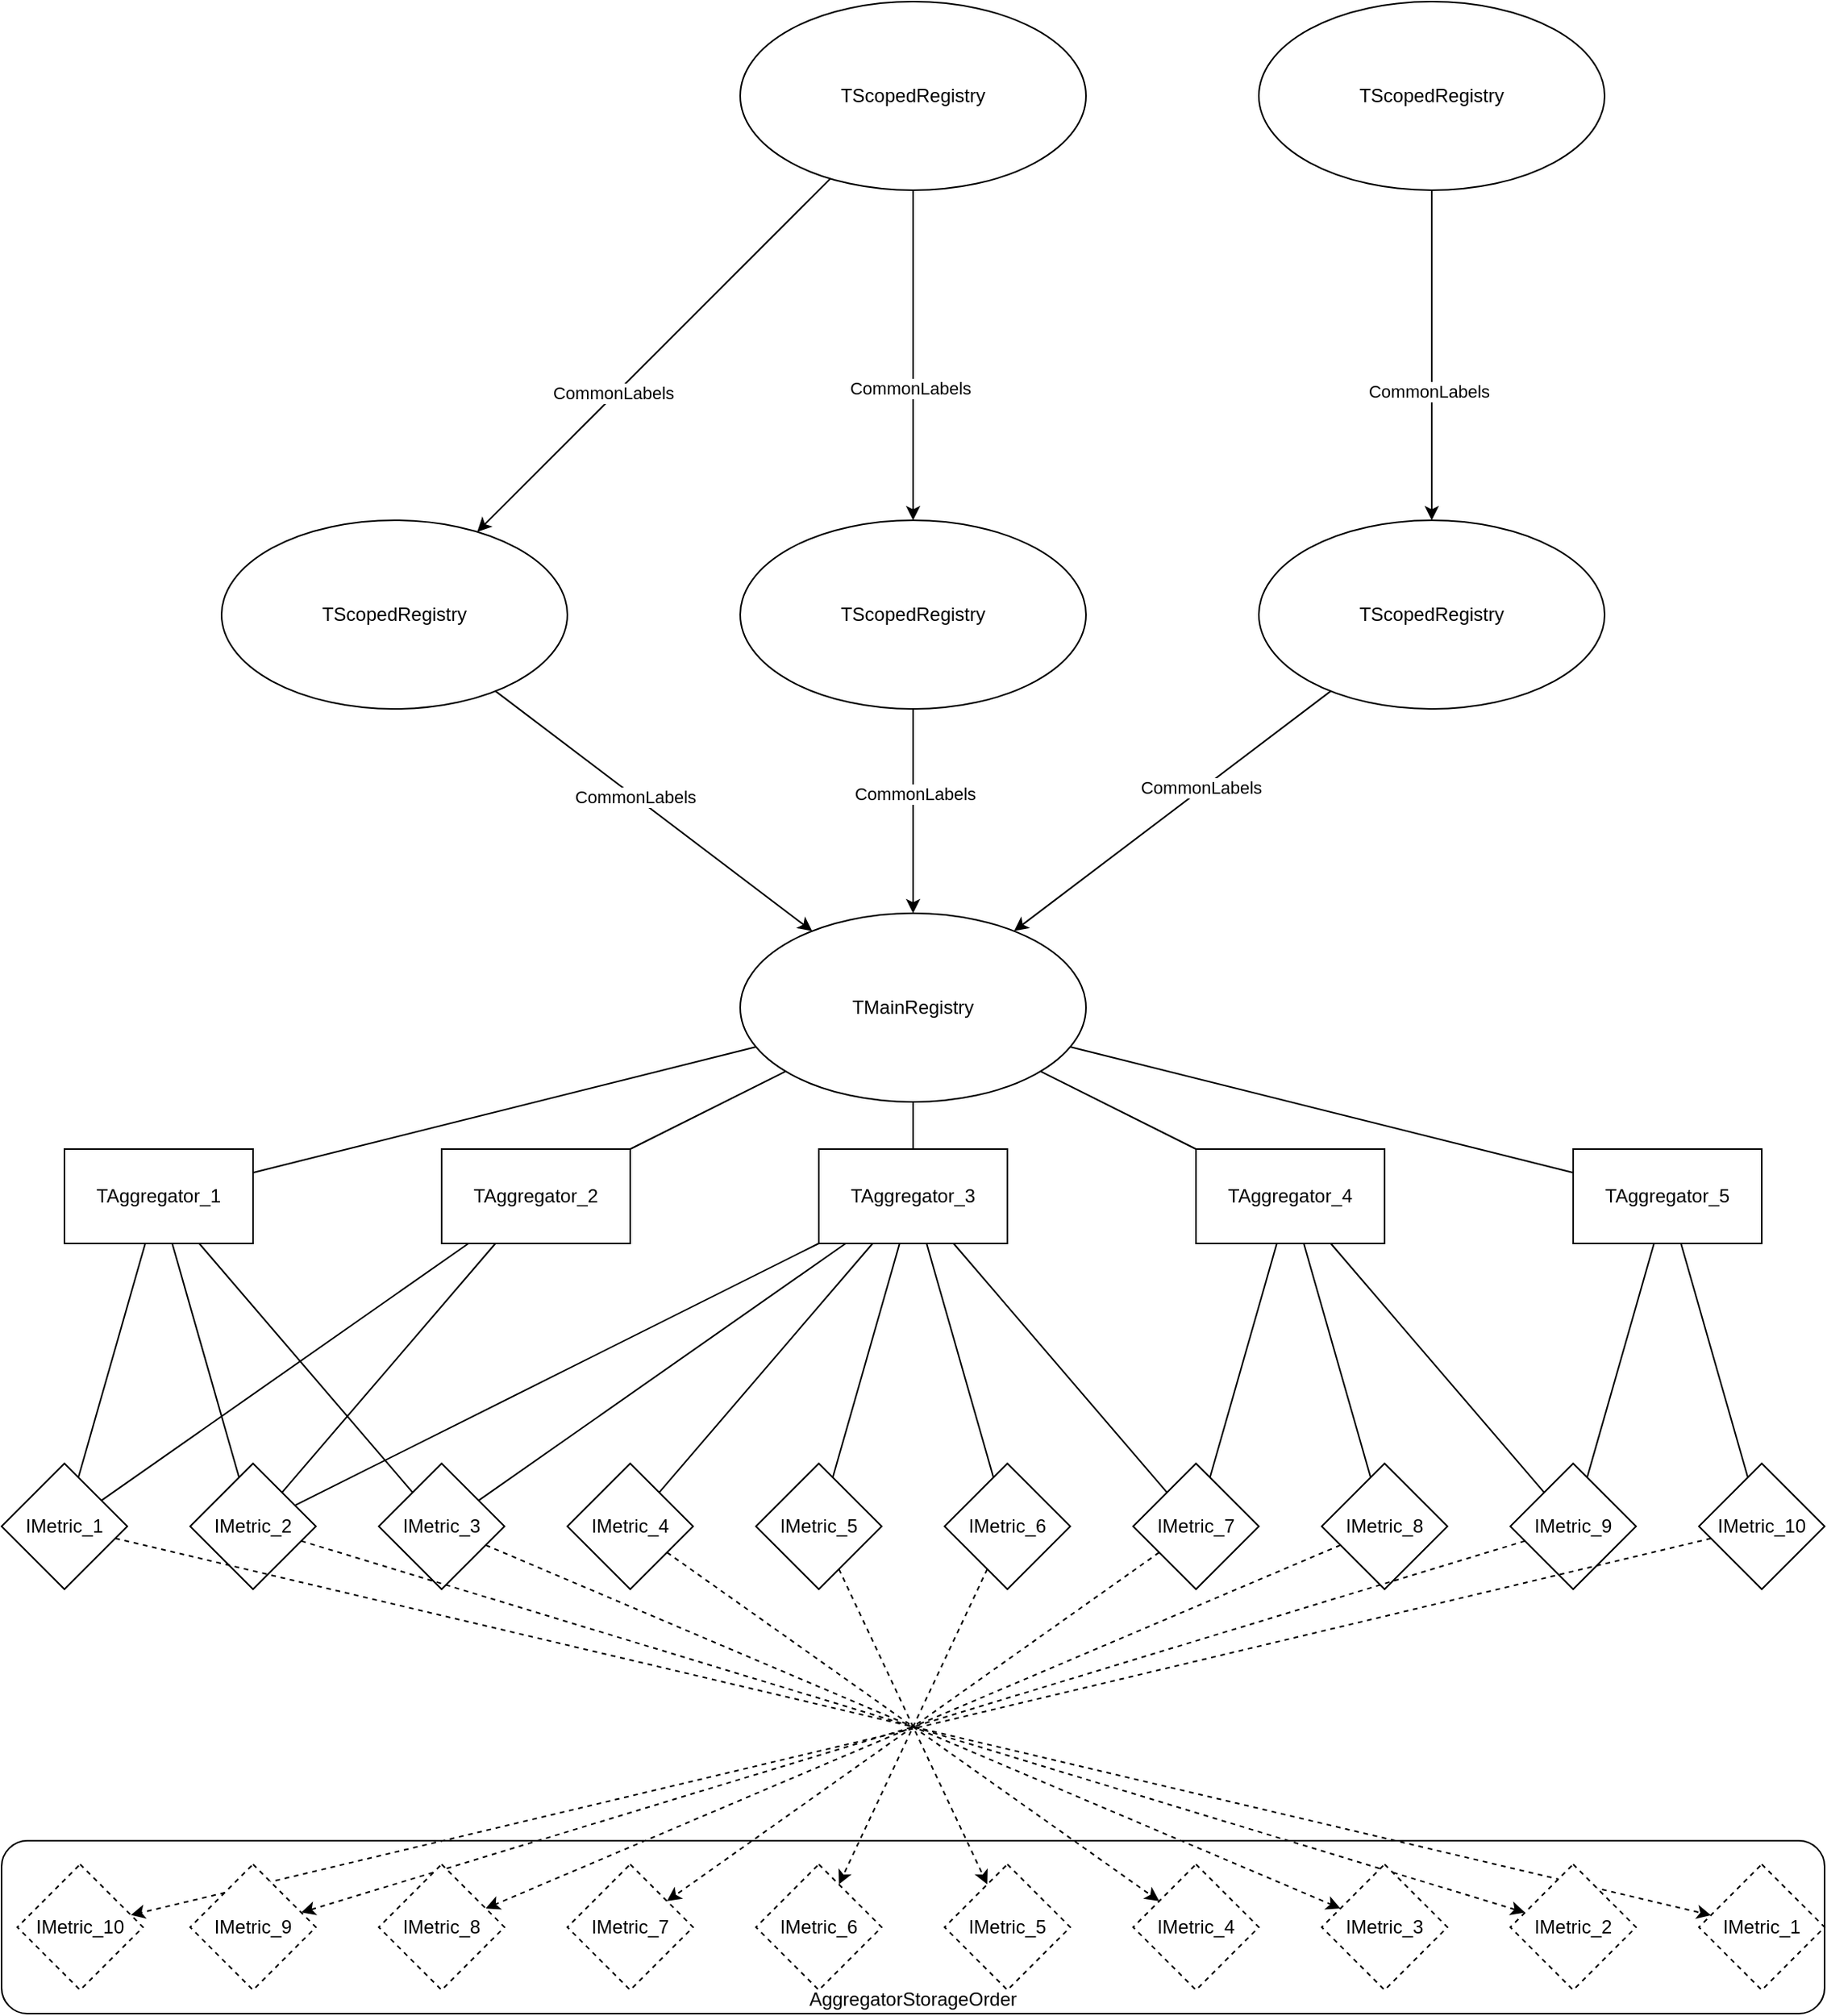 <mxfile version="21.7.4" type="device">
  <diagram id="R2lEEEUBdFMjLlhIrx00" name="Page-1">
    <mxGraphModel dx="2876" dy="2267" grid="1" gridSize="10" guides="1" tooltips="1" connect="1" arrows="1" fold="1" page="1" pageScale="1" pageWidth="850" pageHeight="1100" math="0" shadow="0" extFonts="Permanent Marker^https://fonts.googleapis.com/css?family=Permanent+Marker">
      <root>
        <mxCell id="0" />
        <mxCell id="1" parent="0" />
        <mxCell id="NZUyc3dxwzERvjgSjI8_-11" value="TMainRegistry" style="ellipse;whiteSpace=wrap;html=1;" vertex="1" parent="1">
          <mxGeometry x="350" y="50" width="220" height="120" as="geometry" />
        </mxCell>
        <mxCell id="NZUyc3dxwzERvjgSjI8_-12" value="TAggregator_1" style="rounded=0;whiteSpace=wrap;html=1;" vertex="1" parent="1">
          <mxGeometry x="-80" y="200" width="120" height="60" as="geometry" />
        </mxCell>
        <mxCell id="NZUyc3dxwzERvjgSjI8_-13" value="TAggregator_2" style="rounded=0;whiteSpace=wrap;html=1;" vertex="1" parent="1">
          <mxGeometry x="160" y="200" width="120" height="60" as="geometry" />
        </mxCell>
        <mxCell id="NZUyc3dxwzERvjgSjI8_-14" value="TAggregator_3" style="rounded=0;whiteSpace=wrap;html=1;" vertex="1" parent="1">
          <mxGeometry x="400" y="200" width="120" height="60" as="geometry" />
        </mxCell>
        <mxCell id="NZUyc3dxwzERvjgSjI8_-15" value="TAggregator_4" style="rounded=0;whiteSpace=wrap;html=1;" vertex="1" parent="1">
          <mxGeometry x="640" y="200" width="120" height="60" as="geometry" />
        </mxCell>
        <mxCell id="NZUyc3dxwzERvjgSjI8_-16" value="TAggregator_5" style="rounded=0;whiteSpace=wrap;html=1;" vertex="1" parent="1">
          <mxGeometry x="880" y="200" width="120" height="60" as="geometry" />
        </mxCell>
        <mxCell id="NZUyc3dxwzERvjgSjI8_-17" value="" style="endArrow=none;html=1;rounded=0;" edge="1" parent="1" source="NZUyc3dxwzERvjgSjI8_-12" target="NZUyc3dxwzERvjgSjI8_-11">
          <mxGeometry width="50" height="50" relative="1" as="geometry">
            <mxPoint x="400" y="500" as="sourcePoint" />
            <mxPoint x="450" y="450" as="targetPoint" />
          </mxGeometry>
        </mxCell>
        <mxCell id="NZUyc3dxwzERvjgSjI8_-18" value="" style="endArrow=none;html=1;rounded=0;" edge="1" parent="1" source="NZUyc3dxwzERvjgSjI8_-13" target="NZUyc3dxwzERvjgSjI8_-11">
          <mxGeometry width="50" height="50" relative="1" as="geometry">
            <mxPoint x="410" y="510" as="sourcePoint" />
            <mxPoint x="460" y="460" as="targetPoint" />
          </mxGeometry>
        </mxCell>
        <mxCell id="NZUyc3dxwzERvjgSjI8_-19" value="" style="endArrow=none;html=1;rounded=0;" edge="1" parent="1" source="NZUyc3dxwzERvjgSjI8_-14" target="NZUyc3dxwzERvjgSjI8_-11">
          <mxGeometry width="50" height="50" relative="1" as="geometry">
            <mxPoint x="420" y="520" as="sourcePoint" />
            <mxPoint x="470" y="470" as="targetPoint" />
          </mxGeometry>
        </mxCell>
        <mxCell id="NZUyc3dxwzERvjgSjI8_-20" value="" style="endArrow=none;html=1;rounded=0;" edge="1" parent="1" source="NZUyc3dxwzERvjgSjI8_-15" target="NZUyc3dxwzERvjgSjI8_-11">
          <mxGeometry width="50" height="50" relative="1" as="geometry">
            <mxPoint x="430" y="530" as="sourcePoint" />
            <mxPoint x="480" y="480" as="targetPoint" />
          </mxGeometry>
        </mxCell>
        <mxCell id="NZUyc3dxwzERvjgSjI8_-21" value="" style="endArrow=none;html=1;rounded=0;" edge="1" parent="1" source="NZUyc3dxwzERvjgSjI8_-16" target="NZUyc3dxwzERvjgSjI8_-11">
          <mxGeometry width="50" height="50" relative="1" as="geometry">
            <mxPoint x="440" y="540" as="sourcePoint" />
            <mxPoint x="490" y="490" as="targetPoint" />
          </mxGeometry>
        </mxCell>
        <mxCell id="NZUyc3dxwzERvjgSjI8_-22" value="IMetric_2" style="rhombus;whiteSpace=wrap;html=1;" vertex="1" parent="1">
          <mxGeometry y="400" width="80" height="80" as="geometry" />
        </mxCell>
        <mxCell id="NZUyc3dxwzERvjgSjI8_-23" value="IMetric_3" style="rhombus;whiteSpace=wrap;html=1;" vertex="1" parent="1">
          <mxGeometry x="120" y="400" width="80" height="80" as="geometry" />
        </mxCell>
        <mxCell id="NZUyc3dxwzERvjgSjI8_-24" value="IMetric_5" style="rhombus;whiteSpace=wrap;html=1;" vertex="1" parent="1">
          <mxGeometry x="360" y="400" width="80" height="80" as="geometry" />
        </mxCell>
        <mxCell id="NZUyc3dxwzERvjgSjI8_-25" value="IMetric_7" style="rhombus;whiteSpace=wrap;html=1;" vertex="1" parent="1">
          <mxGeometry x="600" y="400" width="80" height="80" as="geometry" />
        </mxCell>
        <mxCell id="NZUyc3dxwzERvjgSjI8_-26" value="IMetric_8" style="rhombus;whiteSpace=wrap;html=1;" vertex="1" parent="1">
          <mxGeometry x="720" y="400" width="80" height="80" as="geometry" />
        </mxCell>
        <mxCell id="NZUyc3dxwzERvjgSjI8_-27" value="IMetric_9" style="rhombus;whiteSpace=wrap;html=1;" vertex="1" parent="1">
          <mxGeometry x="840" y="400" width="80" height="80" as="geometry" />
        </mxCell>
        <mxCell id="NZUyc3dxwzERvjgSjI8_-28" value="IMetric_10" style="rhombus;whiteSpace=wrap;html=1;" vertex="1" parent="1">
          <mxGeometry x="960" y="400" width="80" height="80" as="geometry" />
        </mxCell>
        <mxCell id="NZUyc3dxwzERvjgSjI8_-29" value="IMetric_6" style="rhombus;whiteSpace=wrap;html=1;" vertex="1" parent="1">
          <mxGeometry x="480" y="400" width="80" height="80" as="geometry" />
        </mxCell>
        <mxCell id="NZUyc3dxwzERvjgSjI8_-30" value="IMetric_1" style="rhombus;whiteSpace=wrap;html=1;" vertex="1" parent="1">
          <mxGeometry x="-120" y="400" width="80" height="80" as="geometry" />
        </mxCell>
        <mxCell id="NZUyc3dxwzERvjgSjI8_-31" value="IMetric_4" style="rhombus;whiteSpace=wrap;html=1;" vertex="1" parent="1">
          <mxGeometry x="240" y="400" width="80" height="80" as="geometry" />
        </mxCell>
        <mxCell id="NZUyc3dxwzERvjgSjI8_-32" value="" style="endArrow=none;html=1;rounded=0;" edge="1" parent="1" source="NZUyc3dxwzERvjgSjI8_-30" target="NZUyc3dxwzERvjgSjI8_-12">
          <mxGeometry width="50" height="50" relative="1" as="geometry">
            <mxPoint x="660" y="510" as="sourcePoint" />
            <mxPoint x="250" y="440" as="targetPoint" />
          </mxGeometry>
        </mxCell>
        <mxCell id="NZUyc3dxwzERvjgSjI8_-33" value="" style="endArrow=none;html=1;rounded=0;" edge="1" parent="1" source="NZUyc3dxwzERvjgSjI8_-30" target="NZUyc3dxwzERvjgSjI8_-13">
          <mxGeometry width="50" height="50" relative="1" as="geometry">
            <mxPoint x="670" y="520" as="sourcePoint" />
            <mxPoint x="260" y="450" as="targetPoint" />
          </mxGeometry>
        </mxCell>
        <mxCell id="NZUyc3dxwzERvjgSjI8_-34" value="" style="endArrow=none;html=1;rounded=0;" edge="1" parent="1" source="NZUyc3dxwzERvjgSjI8_-22" target="NZUyc3dxwzERvjgSjI8_-12">
          <mxGeometry width="50" height="50" relative="1" as="geometry">
            <mxPoint x="680" y="530" as="sourcePoint" />
            <mxPoint x="270" y="460" as="targetPoint" />
          </mxGeometry>
        </mxCell>
        <mxCell id="NZUyc3dxwzERvjgSjI8_-35" value="" style="endArrow=none;html=1;rounded=0;" edge="1" parent="1" source="NZUyc3dxwzERvjgSjI8_-22" target="NZUyc3dxwzERvjgSjI8_-13">
          <mxGeometry width="50" height="50" relative="1" as="geometry">
            <mxPoint x="690" y="540" as="sourcePoint" />
            <mxPoint x="280" y="470" as="targetPoint" />
          </mxGeometry>
        </mxCell>
        <mxCell id="NZUyc3dxwzERvjgSjI8_-36" value="" style="endArrow=none;html=1;rounded=0;" edge="1" parent="1" source="NZUyc3dxwzERvjgSjI8_-22" target="NZUyc3dxwzERvjgSjI8_-14">
          <mxGeometry width="50" height="50" relative="1" as="geometry">
            <mxPoint x="700" y="550" as="sourcePoint" />
            <mxPoint x="290" y="480" as="targetPoint" />
          </mxGeometry>
        </mxCell>
        <mxCell id="NZUyc3dxwzERvjgSjI8_-37" value="" style="endArrow=none;html=1;rounded=0;" edge="1" parent="1" source="NZUyc3dxwzERvjgSjI8_-23" target="NZUyc3dxwzERvjgSjI8_-14">
          <mxGeometry width="50" height="50" relative="1" as="geometry">
            <mxPoint x="740" y="880" as="sourcePoint" />
            <mxPoint x="330" y="810" as="targetPoint" />
          </mxGeometry>
        </mxCell>
        <mxCell id="NZUyc3dxwzERvjgSjI8_-38" value="" style="endArrow=none;html=1;rounded=0;" edge="1" parent="1" source="NZUyc3dxwzERvjgSjI8_-31" target="NZUyc3dxwzERvjgSjI8_-14">
          <mxGeometry width="50" height="50" relative="1" as="geometry">
            <mxPoint x="750" y="890" as="sourcePoint" />
            <mxPoint x="340" y="820" as="targetPoint" />
          </mxGeometry>
        </mxCell>
        <mxCell id="NZUyc3dxwzERvjgSjI8_-39" value="" style="endArrow=none;html=1;rounded=0;" edge="1" parent="1" source="NZUyc3dxwzERvjgSjI8_-24" target="NZUyc3dxwzERvjgSjI8_-14">
          <mxGeometry width="50" height="50" relative="1" as="geometry">
            <mxPoint x="760" y="890" as="sourcePoint" />
            <mxPoint x="350" y="820" as="targetPoint" />
          </mxGeometry>
        </mxCell>
        <mxCell id="NZUyc3dxwzERvjgSjI8_-40" value="" style="endArrow=none;html=1;rounded=0;" edge="1" parent="1" source="NZUyc3dxwzERvjgSjI8_-29" target="NZUyc3dxwzERvjgSjI8_-14">
          <mxGeometry width="50" height="50" relative="1" as="geometry">
            <mxPoint x="770" y="910" as="sourcePoint" />
            <mxPoint x="360" y="840" as="targetPoint" />
          </mxGeometry>
        </mxCell>
        <mxCell id="NZUyc3dxwzERvjgSjI8_-41" value="" style="endArrow=none;html=1;rounded=0;" edge="1" parent="1" source="NZUyc3dxwzERvjgSjI8_-28" target="NZUyc3dxwzERvjgSjI8_-16">
          <mxGeometry width="50" height="50" relative="1" as="geometry">
            <mxPoint x="780" y="920" as="sourcePoint" />
            <mxPoint x="370" y="850" as="targetPoint" />
          </mxGeometry>
        </mxCell>
        <mxCell id="NZUyc3dxwzERvjgSjI8_-42" value="" style="endArrow=none;html=1;rounded=0;" edge="1" parent="1" source="NZUyc3dxwzERvjgSjI8_-23" target="NZUyc3dxwzERvjgSjI8_-12">
          <mxGeometry width="50" height="50" relative="1" as="geometry">
            <mxPoint x="750" y="890" as="sourcePoint" />
            <mxPoint x="340" y="820" as="targetPoint" />
          </mxGeometry>
        </mxCell>
        <mxCell id="NZUyc3dxwzERvjgSjI8_-43" value="" style="endArrow=none;html=1;rounded=0;" edge="1" parent="1" source="NZUyc3dxwzERvjgSjI8_-27" target="NZUyc3dxwzERvjgSjI8_-16">
          <mxGeometry width="50" height="50" relative="1" as="geometry">
            <mxPoint x="790" y="930" as="sourcePoint" />
            <mxPoint x="380" y="860" as="targetPoint" />
          </mxGeometry>
        </mxCell>
        <mxCell id="NZUyc3dxwzERvjgSjI8_-44" value="" style="endArrow=none;html=1;rounded=0;" edge="1" parent="1" source="NZUyc3dxwzERvjgSjI8_-27" target="NZUyc3dxwzERvjgSjI8_-15">
          <mxGeometry width="50" height="50" relative="1" as="geometry">
            <mxPoint x="800" y="940" as="sourcePoint" />
            <mxPoint x="390" y="870" as="targetPoint" />
          </mxGeometry>
        </mxCell>
        <mxCell id="NZUyc3dxwzERvjgSjI8_-45" value="" style="endArrow=none;html=1;rounded=0;" edge="1" parent="1" source="NZUyc3dxwzERvjgSjI8_-26" target="NZUyc3dxwzERvjgSjI8_-15">
          <mxGeometry width="50" height="50" relative="1" as="geometry">
            <mxPoint x="810" y="950" as="sourcePoint" />
            <mxPoint x="400" y="880" as="targetPoint" />
          </mxGeometry>
        </mxCell>
        <mxCell id="NZUyc3dxwzERvjgSjI8_-46" value="" style="endArrow=none;html=1;rounded=0;" edge="1" parent="1" source="NZUyc3dxwzERvjgSjI8_-25" target="NZUyc3dxwzERvjgSjI8_-15">
          <mxGeometry width="50" height="50" relative="1" as="geometry">
            <mxPoint x="820" y="960" as="sourcePoint" />
            <mxPoint x="410" y="890" as="targetPoint" />
          </mxGeometry>
        </mxCell>
        <mxCell id="NZUyc3dxwzERvjgSjI8_-47" value="" style="endArrow=none;html=1;rounded=0;" edge="1" parent="1" source="NZUyc3dxwzERvjgSjI8_-25" target="NZUyc3dxwzERvjgSjI8_-14">
          <mxGeometry width="50" height="50" relative="1" as="geometry">
            <mxPoint x="830" y="970" as="sourcePoint" />
            <mxPoint x="420" y="900" as="targetPoint" />
          </mxGeometry>
        </mxCell>
        <mxCell id="NZUyc3dxwzERvjgSjI8_-51" value="AggregatorStorageOrder" style="rounded=1;whiteSpace=wrap;html=1;verticalAlign=bottom;" vertex="1" parent="1">
          <mxGeometry x="-120" y="640" width="1160" height="110" as="geometry" />
        </mxCell>
        <mxCell id="NZUyc3dxwzERvjgSjI8_-52" value="" style="endArrow=classic;html=1;rounded=0;dashed=1;" edge="1" parent="1" source="NZUyc3dxwzERvjgSjI8_-28" target="NZUyc3dxwzERvjgSjI8_-63">
          <mxGeometry width="50" height="50" relative="1" as="geometry">
            <mxPoint x="-150" y="590" as="sourcePoint" />
            <mxPoint x="-80" y="640" as="targetPoint" />
          </mxGeometry>
        </mxCell>
        <mxCell id="NZUyc3dxwzERvjgSjI8_-53" value="" style="endArrow=classic;html=1;rounded=0;dashed=1;" edge="1" parent="1" source="NZUyc3dxwzERvjgSjI8_-27" target="NZUyc3dxwzERvjgSjI8_-67">
          <mxGeometry width="50" height="50" relative="1" as="geometry">
            <mxPoint x="976" y="456" as="sourcePoint" />
            <mxPoint x="210" y="900" as="targetPoint" />
          </mxGeometry>
        </mxCell>
        <mxCell id="NZUyc3dxwzERvjgSjI8_-54" value="" style="endArrow=classic;html=1;rounded=0;dashed=1;" edge="1" parent="1" source="NZUyc3dxwzERvjgSjI8_-26" target="NZUyc3dxwzERvjgSjI8_-66">
          <mxGeometry width="50" height="50" relative="1" as="geometry">
            <mxPoint x="866" y="466" as="sourcePoint" />
            <mxPoint x="220" y="910" as="targetPoint" />
          </mxGeometry>
        </mxCell>
        <mxCell id="NZUyc3dxwzERvjgSjI8_-55" value="" style="endArrow=classic;html=1;rounded=0;dashed=1;" edge="1" parent="1" source="NZUyc3dxwzERvjgSjI8_-31" target="NZUyc3dxwzERvjgSjI8_-70">
          <mxGeometry width="50" height="50" relative="1" as="geometry">
            <mxPoint x="876" y="476" as="sourcePoint" />
            <mxPoint x="230" y="920" as="targetPoint" />
          </mxGeometry>
        </mxCell>
        <mxCell id="NZUyc3dxwzERvjgSjI8_-56" value="" style="endArrow=classic;html=1;rounded=0;dashed=1;" edge="1" parent="1" source="NZUyc3dxwzERvjgSjI8_-29" target="NZUyc3dxwzERvjgSjI8_-68">
          <mxGeometry width="50" height="50" relative="1" as="geometry">
            <mxPoint x="886" y="486" as="sourcePoint" />
            <mxPoint x="240" y="930" as="targetPoint" />
          </mxGeometry>
        </mxCell>
        <mxCell id="NZUyc3dxwzERvjgSjI8_-57" value="" style="endArrow=classic;html=1;rounded=0;dashed=1;" edge="1" parent="1" source="NZUyc3dxwzERvjgSjI8_-24" target="NZUyc3dxwzERvjgSjI8_-69">
          <mxGeometry width="50" height="50" relative="1" as="geometry">
            <mxPoint x="896" y="496" as="sourcePoint" />
            <mxPoint x="250" y="940" as="targetPoint" />
          </mxGeometry>
        </mxCell>
        <mxCell id="NZUyc3dxwzERvjgSjI8_-59" value="" style="endArrow=classic;html=1;rounded=0;dashed=1;" edge="1" parent="1" source="NZUyc3dxwzERvjgSjI8_-23" target="NZUyc3dxwzERvjgSjI8_-71">
          <mxGeometry width="50" height="50" relative="1" as="geometry">
            <mxPoint x="916" y="516" as="sourcePoint" />
            <mxPoint x="270" y="960" as="targetPoint" />
          </mxGeometry>
        </mxCell>
        <mxCell id="NZUyc3dxwzERvjgSjI8_-61" value="" style="endArrow=classic;html=1;rounded=0;dashed=1;" edge="1" parent="1" source="NZUyc3dxwzERvjgSjI8_-22" target="NZUyc3dxwzERvjgSjI8_-72">
          <mxGeometry width="50" height="50" relative="1" as="geometry">
            <mxPoint x="936" y="536" as="sourcePoint" />
            <mxPoint x="290" y="980" as="targetPoint" />
          </mxGeometry>
        </mxCell>
        <mxCell id="NZUyc3dxwzERvjgSjI8_-62" value="" style="endArrow=classic;html=1;rounded=0;dashed=1;" edge="1" parent="1" source="NZUyc3dxwzERvjgSjI8_-30" target="NZUyc3dxwzERvjgSjI8_-73">
          <mxGeometry width="50" height="50" relative="1" as="geometry">
            <mxPoint x="946" y="546" as="sourcePoint" />
            <mxPoint x="300" y="990" as="targetPoint" />
          </mxGeometry>
        </mxCell>
        <mxCell id="NZUyc3dxwzERvjgSjI8_-63" value="IMetric_10" style="rhombus;whiteSpace=wrap;html=1;dashed=1;" vertex="1" parent="1">
          <mxGeometry x="-110" y="655" width="80" height="80" as="geometry" />
        </mxCell>
        <mxCell id="NZUyc3dxwzERvjgSjI8_-66" value="IMetric_8" style="rhombus;whiteSpace=wrap;html=1;dashed=1;" vertex="1" parent="1">
          <mxGeometry x="120" y="655" width="80" height="80" as="geometry" />
        </mxCell>
        <mxCell id="NZUyc3dxwzERvjgSjI8_-67" value="IMetric_9" style="rhombus;whiteSpace=wrap;html=1;dashed=1;" vertex="1" parent="1">
          <mxGeometry y="655" width="80" height="80" as="geometry" />
        </mxCell>
        <mxCell id="NZUyc3dxwzERvjgSjI8_-69" value="IMetric_5" style="rhombus;whiteSpace=wrap;html=1;dashed=1;" vertex="1" parent="1">
          <mxGeometry x="480" y="655" width="80" height="80" as="geometry" />
        </mxCell>
        <mxCell id="NZUyc3dxwzERvjgSjI8_-70" value="IMetric_4" style="rhombus;whiteSpace=wrap;html=1;dashed=1;" vertex="1" parent="1">
          <mxGeometry x="600" y="655" width="80" height="80" as="geometry" />
        </mxCell>
        <mxCell id="NZUyc3dxwzERvjgSjI8_-71" value="IMetric_3" style="rhombus;whiteSpace=wrap;html=1;dashed=1;" vertex="1" parent="1">
          <mxGeometry x="720" y="655" width="80" height="80" as="geometry" />
        </mxCell>
        <mxCell id="NZUyc3dxwzERvjgSjI8_-72" value="IMetric_2" style="rhombus;whiteSpace=wrap;html=1;dashed=1;" vertex="1" parent="1">
          <mxGeometry x="840" y="655" width="80" height="80" as="geometry" />
        </mxCell>
        <mxCell id="NZUyc3dxwzERvjgSjI8_-73" value="IMetric_1" style="rhombus;whiteSpace=wrap;html=1;dashed=1;" vertex="1" parent="1">
          <mxGeometry x="960" y="655" width="80" height="80" as="geometry" />
        </mxCell>
        <mxCell id="NZUyc3dxwzERvjgSjI8_-75" value="" style="endArrow=classic;html=1;rounded=0;dashed=1;" edge="1" parent="1" source="NZUyc3dxwzERvjgSjI8_-25" target="NZUyc3dxwzERvjgSjI8_-65">
          <mxGeometry width="50" height="50" relative="1" as="geometry">
            <mxPoint x="622" y="462" as="sourcePoint" />
            <mxPoint x="230" y="920" as="targetPoint" />
          </mxGeometry>
        </mxCell>
        <mxCell id="NZUyc3dxwzERvjgSjI8_-68" value="IMetric_6" style="rhombus;whiteSpace=wrap;html=1;dashed=1;" vertex="1" parent="1">
          <mxGeometry x="360" y="655" width="80" height="80" as="geometry" />
        </mxCell>
        <mxCell id="NZUyc3dxwzERvjgSjI8_-65" value="IMetric_7" style="rhombus;whiteSpace=wrap;html=1;dashed=1;" vertex="1" parent="1">
          <mxGeometry x="240" y="655" width="80" height="80" as="geometry" />
        </mxCell>
        <mxCell id="NZUyc3dxwzERvjgSjI8_-77" value="TScopedRegistry" style="ellipse;whiteSpace=wrap;html=1;" vertex="1" parent="1">
          <mxGeometry x="20" y="-200" width="220" height="120" as="geometry" />
        </mxCell>
        <mxCell id="NZUyc3dxwzERvjgSjI8_-78" value="TScopedRegistry" style="ellipse;whiteSpace=wrap;html=1;" vertex="1" parent="1">
          <mxGeometry x="350" y="-530" width="220" height="120" as="geometry" />
        </mxCell>
        <mxCell id="NZUyc3dxwzERvjgSjI8_-79" value="TScopedRegistry" style="ellipse;whiteSpace=wrap;html=1;" vertex="1" parent="1">
          <mxGeometry x="350" y="-200" width="220" height="120" as="geometry" />
        </mxCell>
        <mxCell id="NZUyc3dxwzERvjgSjI8_-80" value="TScopedRegistry" style="ellipse;whiteSpace=wrap;html=1;" vertex="1" parent="1">
          <mxGeometry x="680" y="-200" width="220" height="120" as="geometry" />
        </mxCell>
        <mxCell id="NZUyc3dxwzERvjgSjI8_-81" value="" style="endArrow=classic;html=1;rounded=0;" edge="1" parent="1" source="NZUyc3dxwzERvjgSjI8_-78" target="NZUyc3dxwzERvjgSjI8_-77">
          <mxGeometry width="50" height="50" relative="1" as="geometry">
            <mxPoint x="140" y="-310" as="sourcePoint" />
            <mxPoint x="190" y="-360" as="targetPoint" />
          </mxGeometry>
        </mxCell>
        <mxCell id="NZUyc3dxwzERvjgSjI8_-93" value="CommonLabels" style="edgeLabel;html=1;align=center;verticalAlign=middle;resizable=0;points=[];" vertex="1" connectable="0" parent="NZUyc3dxwzERvjgSjI8_-81">
          <mxGeometry x="0.232" y="-1" relative="1" as="geometry">
            <mxPoint y="-1" as="offset" />
          </mxGeometry>
        </mxCell>
        <mxCell id="NZUyc3dxwzERvjgSjI8_-82" value="" style="endArrow=classic;html=1;rounded=0;" edge="1" parent="1" source="NZUyc3dxwzERvjgSjI8_-78" target="NZUyc3dxwzERvjgSjI8_-79">
          <mxGeometry width="50" height="50" relative="1" as="geometry">
            <mxPoint x="394" y="-406" as="sourcePoint" />
            <mxPoint x="206" y="-184" as="targetPoint" />
          </mxGeometry>
        </mxCell>
        <mxCell id="NZUyc3dxwzERvjgSjI8_-94" value="CommonLabels" style="edgeLabel;html=1;align=center;verticalAlign=middle;resizable=0;points=[];" vertex="1" connectable="0" parent="NZUyc3dxwzERvjgSjI8_-82">
          <mxGeometry x="0.2" y="-2" relative="1" as="geometry">
            <mxPoint as="offset" />
          </mxGeometry>
        </mxCell>
        <mxCell id="NZUyc3dxwzERvjgSjI8_-83" value="" style="endArrow=classic;html=1;rounded=0;" edge="1" parent="1" source="NZUyc3dxwzERvjgSjI8_-77" target="NZUyc3dxwzERvjgSjI8_-11">
          <mxGeometry width="50" height="50" relative="1" as="geometry">
            <mxPoint x="404" y="-396" as="sourcePoint" />
            <mxPoint x="216" y="-174" as="targetPoint" />
          </mxGeometry>
        </mxCell>
        <mxCell id="NZUyc3dxwzERvjgSjI8_-89" value="CommonLabels" style="edgeLabel;html=1;align=center;verticalAlign=middle;resizable=0;points=[];" vertex="1" connectable="0" parent="NZUyc3dxwzERvjgSjI8_-83">
          <mxGeometry x="-0.119" relative="1" as="geometry">
            <mxPoint as="offset" />
          </mxGeometry>
        </mxCell>
        <mxCell id="NZUyc3dxwzERvjgSjI8_-84" value="" style="endArrow=classic;html=1;rounded=0;" edge="1" parent="1" source="NZUyc3dxwzERvjgSjI8_-79" target="NZUyc3dxwzERvjgSjI8_-11">
          <mxGeometry width="50" height="50" relative="1" as="geometry">
            <mxPoint x="222" y="-80" as="sourcePoint" />
            <mxPoint x="408" y="70" as="targetPoint" />
          </mxGeometry>
        </mxCell>
        <mxCell id="NZUyc3dxwzERvjgSjI8_-91" value="CommonLabels" style="edgeLabel;html=1;align=center;verticalAlign=middle;resizable=0;points=[];" vertex="1" connectable="0" parent="NZUyc3dxwzERvjgSjI8_-84">
          <mxGeometry x="-0.169" y="1" relative="1" as="geometry">
            <mxPoint as="offset" />
          </mxGeometry>
        </mxCell>
        <mxCell id="NZUyc3dxwzERvjgSjI8_-85" value="" style="endArrow=classic;html=1;rounded=0;" edge="1" parent="1" source="NZUyc3dxwzERvjgSjI8_-80" target="NZUyc3dxwzERvjgSjI8_-11">
          <mxGeometry width="50" height="50" relative="1" as="geometry">
            <mxPoint x="470" y="-70" as="sourcePoint" />
            <mxPoint x="470" y="60" as="targetPoint" />
          </mxGeometry>
        </mxCell>
        <mxCell id="NZUyc3dxwzERvjgSjI8_-92" value="CommonLabels" style="edgeLabel;html=1;align=center;verticalAlign=middle;resizable=0;points=[];" vertex="1" connectable="0" parent="NZUyc3dxwzERvjgSjI8_-85">
          <mxGeometry x="-0.185" y="-1" relative="1" as="geometry">
            <mxPoint as="offset" />
          </mxGeometry>
        </mxCell>
        <mxCell id="NZUyc3dxwzERvjgSjI8_-87" value="TScopedRegistry" style="ellipse;whiteSpace=wrap;html=1;" vertex="1" parent="1">
          <mxGeometry x="680" y="-530" width="220" height="120" as="geometry" />
        </mxCell>
        <mxCell id="NZUyc3dxwzERvjgSjI8_-88" value="" style="endArrow=classic;html=1;rounded=0;" edge="1" parent="1" source="NZUyc3dxwzERvjgSjI8_-87" target="NZUyc3dxwzERvjgSjI8_-80">
          <mxGeometry width="50" height="50" relative="1" as="geometry">
            <mxPoint x="787" y="-75" as="sourcePoint" />
            <mxPoint x="543" y="75" as="targetPoint" />
          </mxGeometry>
        </mxCell>
        <mxCell id="NZUyc3dxwzERvjgSjI8_-95" value="CommonLabels" style="edgeLabel;html=1;align=center;verticalAlign=middle;resizable=0;points=[];" vertex="1" connectable="0" parent="NZUyc3dxwzERvjgSjI8_-88">
          <mxGeometry x="0.219" y="-2" relative="1" as="geometry">
            <mxPoint as="offset" />
          </mxGeometry>
        </mxCell>
      </root>
    </mxGraphModel>
  </diagram>
</mxfile>
